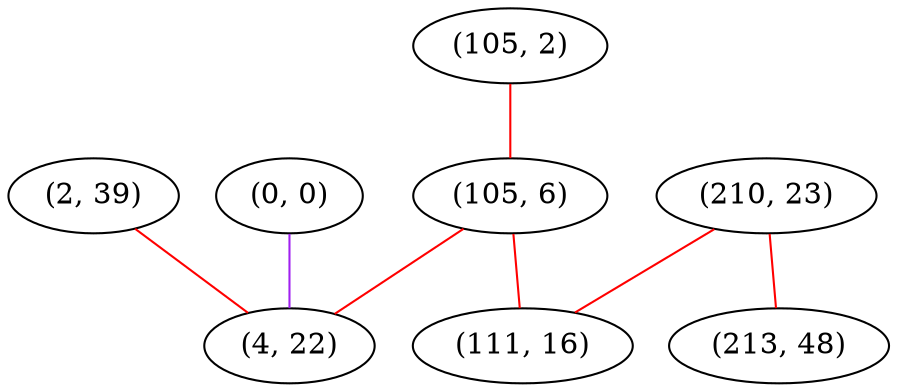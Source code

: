 graph "" {
"(2, 39)";
"(210, 23)";
"(0, 0)";
"(105, 2)";
"(105, 6)";
"(4, 22)";
"(213, 48)";
"(111, 16)";
"(2, 39)" -- "(4, 22)"  [color=red, key=0, weight=1];
"(210, 23)" -- "(111, 16)"  [color=red, key=0, weight=1];
"(210, 23)" -- "(213, 48)"  [color=red, key=0, weight=1];
"(0, 0)" -- "(4, 22)"  [color=purple, key=0, weight=4];
"(105, 2)" -- "(105, 6)"  [color=red, key=0, weight=1];
"(105, 6)" -- "(111, 16)"  [color=red, key=0, weight=1];
"(105, 6)" -- "(4, 22)"  [color=red, key=0, weight=1];
}
